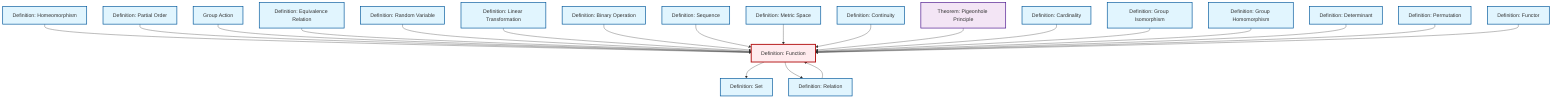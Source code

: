 graph TD
    classDef definition fill:#e1f5fe,stroke:#01579b,stroke-width:2px
    classDef theorem fill:#f3e5f5,stroke:#4a148c,stroke-width:2px
    classDef axiom fill:#fff3e0,stroke:#e65100,stroke-width:2px
    classDef example fill:#e8f5e9,stroke:#1b5e20,stroke-width:2px
    classDef current fill:#ffebee,stroke:#b71c1c,stroke-width:3px
    def-group-action["Group Action"]:::definition
    def-function["Definition: Function"]:::definition
    def-permutation["Definition: Permutation"]:::definition
    def-sequence["Definition: Sequence"]:::definition
    def-homomorphism["Definition: Group Homomorphism"]:::definition
    def-equivalence-relation["Definition: Equivalence Relation"]:::definition
    def-isomorphism["Definition: Group Isomorphism"]:::definition
    def-set["Definition: Set"]:::definition
    def-random-variable["Definition: Random Variable"]:::definition
    thm-pigeonhole-principle["Theorem: Pigeonhole Principle"]:::theorem
    def-linear-transformation["Definition: Linear Transformation"]:::definition
    def-partial-order["Definition: Partial Order"]:::definition
    def-metric-space["Definition: Metric Space"]:::definition
    def-cardinality["Definition: Cardinality"]:::definition
    def-homeomorphism["Definition: Homeomorphism"]:::definition
    def-relation["Definition: Relation"]:::definition
    def-functor["Definition: Functor"]:::definition
    def-determinant["Definition: Determinant"]:::definition
    def-continuity["Definition: Continuity"]:::definition
    def-binary-operation["Definition: Binary Operation"]:::definition
    def-relation --> def-function
    def-homeomorphism --> def-function
    def-partial-order --> def-function
    def-group-action --> def-function
    def-equivalence-relation --> def-function
    def-function --> def-set
    def-random-variable --> def-function
    def-linear-transformation --> def-function
    def-binary-operation --> def-function
    def-sequence --> def-function
    def-metric-space --> def-function
    def-continuity --> def-function
    thm-pigeonhole-principle --> def-function
    def-cardinality --> def-function
    def-isomorphism --> def-function
    def-function --> def-relation
    def-homomorphism --> def-function
    def-determinant --> def-function
    def-permutation --> def-function
    def-functor --> def-function
    class def-function current